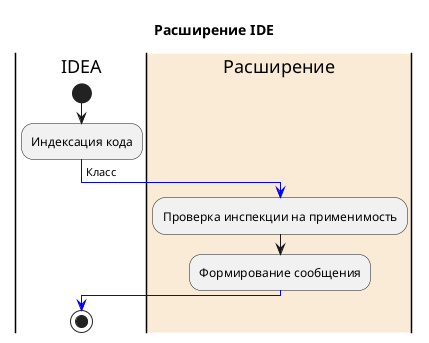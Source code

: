 @startuml
title Расширение IDE
|IDEA|
start
:Индексация кода;
 -[#blue]-> Класс;
|#AntiqueWhite|Расширение|
:Проверка инспекции на применимость;
:Формирование сообщения;
 -[#blue]->;
|IDEA|
stop
@enduml
